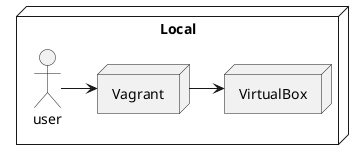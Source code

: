 @startuml

node Local {
    node Vagrant
    node VirtualBox
    actor user

    user -> Vagrant
    Vagrant -> VirtualBox
}

@enduml